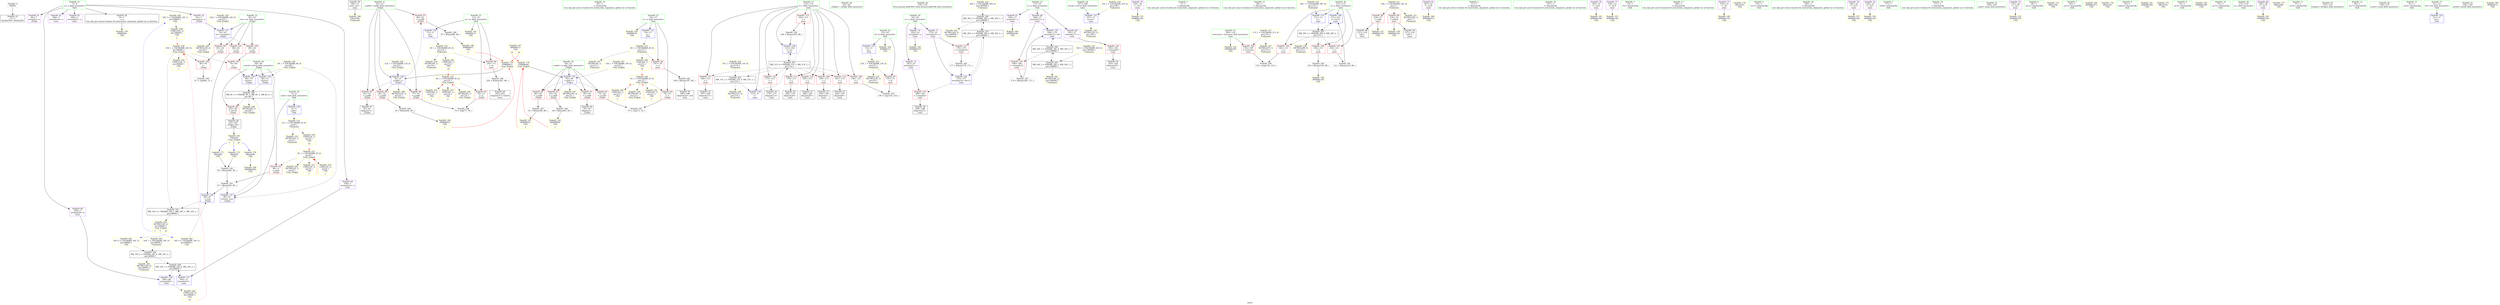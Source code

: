 digraph "SVFG" {
	label="SVFG";

	Node0x564aad6d2fd0 [shape=record,color=grey,label="{NodeID: 0\nNullPtr}"];
	Node0x564aad6d2fd0 -> Node0x564aad6ec430[style=solid];
	Node0x564aad705e00 [shape=record,color=yellow,style=double,label="{NodeID: 263\n16V_3 = CSCHI(MR_16V_1)\npts\{90000 \}\nCS[]}"];
	Node0x564aad705e00 -> Node0x564aad705920[style=dashed];
	Node0x564aad6f5460 [shape=record,color=yellow,style=double,label="{NodeID: 180\nFRet(106)\nFun[main]}"];
	Node0x564aad6ec970 [shape=record,color=red,label="{NodeID: 97\n86\<--52\n\<--y.addr\n_Z2dpii\n}"];
	Node0x564aad6ec970 -> Node0x564aad6f6380[style=solid];
	Node0x564aad6ea8e0 [shape=record,color=green,label="{NodeID: 14\n85\<--1\n\<--dummyObj\nCan only get source location for instruction, argument, global var or function.}"];
	Node0x564aad6f0380 [shape=record,color=grey,label="{NodeID: 194\n202 = Binary(201, 88, )\n}"];
	Node0x564aad6f0380 -> Node0x564aad6ee280[style=solid];
	Node0x564aad6ed4d0 [shape=record,color=red,label="{NodeID: 111\n166\<--113\n\<--i\nmain\n}"];
	Node0x564aad6ed4d0 -> Node0x564aad6edcd0[style=solid];
	Node0x564aad6eb6e0 [shape=record,color=green,label="{NodeID: 28\n43\<--44\n_Z2dpii\<--_Z2dpii_field_insensitive\n}"];
	Node0x564aad700af0 [shape=record,color=black,label="{NodeID: 208\nMR_16V_3 = PHI(MR_16V_4, MR_16V_2, )\npts\{90000 \}\n}"];
	Node0x564aad700af0 -> Node0x564aad6f3220[style=dashed];
	Node0x564aad700af0 -> Node0x564aad6f33c0[style=dashed];
	Node0x564aad6f2860 [shape=record,color=blue,label="{NodeID: 125\n50\<--46\nx.addr\<--x\n_Z2dpii\n}"];
	Node0x564aad6f2860 -> Node0x564aad6efbb0[style=dashed];
	Node0x564aad6f2860 -> Node0x564aad6efc80[style=dashed];
	Node0x564aad6f2860 -> Node0x564aad6efd50[style=dashed];
	Node0x564aad6f2860 -> Node0x564aad6efe20[style=dashed];
	Node0x564aad6f2860 -> Node0x564aad704e50[style=dashed];
	Node0x564aad6ec330 [shape=record,color=green,label="{NodeID: 42\n150\<--151\nllvm.memset.p0i8.i64\<--llvm.memset.p0i8.i64_field_insensitive\n}"];
	Node0x564aad702dd0 [shape=record,color=yellow,style=double,label="{NodeID: 222\n36V_1 = ENCHI(MR_36V_0)\npts\{200000 \}\nFun[main]}"];
	Node0x564aad702dd0 -> Node0x564aad7000f0[style=dashed];
	Node0x564aad6f33c0 [shape=record,color=blue,label="{NodeID: 139\n204\<--88\narrayidx28\<--\nmain\n}"];
	Node0x564aad6f33c0 -> Node0x564aad705d20[style=dashed];
	Node0x564aad6edf40 [shape=record,color=black,label="{NodeID: 56\n183\<--182\nidxprom18\<--\nmain\n}"];
	Node0x564aad704480 [shape=record,color=yellow,style=double,label="{NodeID: 236\nRETMU(25V_2)\npts\{108 \}\nFun[main]}"];
	Node0x564aad6f3f20 [shape=record,color=yellow,style=double,label="{NodeID: 153\nAPARM(126)\nCS[]}"];
	Node0x564aad6eeaa0 [shape=record,color=purple,label="{NodeID: 70\n163\<--19\narrayidx9\<--y\nmain\n}"];
	Node0x564aad6eeaa0 -> Node0x564aad6f48e0[style=solid];
	Node0x564aad7050f0 [shape=record,color=yellow,style=double,label="{NodeID: 250\nRETMU(16V_2)\npts\{90000 \}\nFun[_Z2dpii]|{<s0>1|<s1>2|<s2>10}}"];
	Node0x564aad7050f0:s0 -> Node0x564aad705e00[style=dashed,color=blue];
	Node0x564aad7050f0:s1 -> Node0x564aad706770[style=dashed,color=blue];
	Node0x564aad7050f0:s2 -> Node0x564aad7068d0[style=dashed,color=blue];
	Node0x564aad6f4a80 [shape=record,color=yellow,style=double,label="{NodeID: 167\nAPARM(11)\nCS[]|{<s0>10|<s1>10}}"];
	Node0x564aad6f4a80:s0 -> Node0x564aad6f51c0[style=solid,color=red];
	Node0x564aad6f4a80:s1 -> Node0x564aad6f5310[style=solid,color=red];
	Node0x564aad6ef600 [shape=record,color=red,label="{NodeID: 84\n197\<--10\n\<--n\nmain\n}"];
	Node0x564aad6ef600 -> Node0x564aad6f5a80[style=solid];
	Node0x564aad6d33b0 [shape=record,color=green,label="{NodeID: 1\n5\<--1\n\<--dummyObj\nCan only get source location for instruction, argument, global var or function.}"];
	Node0x564aad706770 [shape=record,color=yellow,style=double,label="{NodeID: 264\n16V_4 = CSCHI(MR_16V_3)\npts\{90000 \}\nCS[]}"];
	Node0x564aad706770 -> Node0x564aad6f2c70[style=dashed];
	Node0x564aad6f5930 [shape=record,color=yellow,style=double,label="{NodeID: 181\nFRet(45)\nFun[_Z2dpii]|{<s0>1|<s1>2|<s2>10}}"];
	Node0x564aad6f5930:s0 -> Node0x564aad6f4d40[style=solid,color=blue];
	Node0x564aad6f5930:s1 -> Node0x564aad6f4dd0[style=solid,color=blue];
	Node0x564aad6f5930:s2 -> Node0x564aad6f5010[style=solid,color=blue];
	Node0x564aad6eca40 [shape=record,color=red,label="{NodeID: 98\n92\<--52\n\<--y.addr\n_Z2dpii\n}"];
	Node0x564aad6eca40 -> Node0x564aad6f6500[style=solid];
	Node0x564aad6ea9e0 [shape=record,color=green,label="{NodeID: 15\n88\<--1\n\<--dummyObj\nCan only get source location for instruction, argument, global var or function.}"];
	Node0x564aad6f0500 [shape=record,color=grey,label="{NodeID: 195\n156 = cmp(154, 155, )\n}"];
	Node0x564aad6ed5a0 [shape=record,color=red,label="{NodeID: 112\n173\<--113\n\<--i\nmain\n}"];
	Node0x564aad6ed5a0 -> Node0x564aad6edda0[style=solid];
	Node0x564aad6eb7e0 [shape=record,color=green,label="{NodeID: 29\n48\<--49\nretval\<--retval_field_insensitive\n_Z2dpii\n}"];
	Node0x564aad6eb7e0 -> Node0x564aad6efae0[style=solid];
	Node0x564aad6eb7e0 -> Node0x564aad6f2ad0[style=solid];
	Node0x564aad6eb7e0 -> Node0x564aad6f2ba0[style=solid];
	Node0x564aad6eb7e0 -> Node0x564aad6f2d40[style=solid];
	Node0x564aad700ff0 [shape=record,color=black,label="{NodeID: 209\nMR_34V_3 = PHI(MR_34V_4, MR_34V_2, )\npts\{180000 \}\n}"];
	Node0x564aad700ff0 -> Node0x564aad6f2020[style=dashed];
	Node0x564aad700ff0 -> Node0x564aad6f3080[style=dashed];
	Node0x564aad700ff0 -> Node0x564aad6ffbf0[style=dashed];
	Node0x564aad6f2930 [shape=record,color=blue,label="{NodeID: 126\n52\<--47\ny.addr\<--y\n_Z2dpii\n}"];
	Node0x564aad6f2930 -> Node0x564aad6efef0[style=dashed];
	Node0x564aad6f2930 -> Node0x564aad6ec8a0[style=dashed];
	Node0x564aad6f2930 -> Node0x564aad6ec970[style=dashed];
	Node0x564aad6f2930 -> Node0x564aad6eca40[style=dashed];
	Node0x564aad6f2930 -> Node0x564aad704f30[style=dashed];
	Node0x564aad6ec430 [shape=record,color=black,label="{NodeID: 43\n2\<--3\ndummyVal\<--dummyVal\n}"];
	Node0x564aad702eb0 [shape=record,color=yellow,style=double,label="{NodeID: 223\n2V_1 = ENCHI(MR_2V_0)\npts\{6 \}\nFun[_Z2dpii]}"];
	Node0x564aad702eb0 -> Node0x564aad6ef460[style=dashed];
	Node0x564aad702eb0 -> Node0x564aad704aa0[style=dashed];
	Node0x564aad702eb0 -> Node0x564aad7051d0[style=dashed];
	Node0x564aad702eb0 -> Node0x564aad7055d0[style=dashed];
	Node0x564aad6f3490 [shape=record,color=blue,label="{NodeID: 140\n111\<--211\nz\<--inc32\nmain\n}"];
	Node0x564aad6f3490 -> Node0x564aad6fecf0[style=dashed];
	Node0x564aad6ee010 [shape=record,color=black,label="{NodeID: 57\n186\<--185\nidxprom20\<--\nmain\n}"];
	Node0x564aad704560 [shape=record,color=yellow,style=double,label="{NodeID: 237\nRETMU(27V_1)\npts\{110 \}\nFun[main]}"];
	Node0x564aad6f3ff0 [shape=record,color=yellow,style=double,label="{NodeID: 154\nAPARM(124)\nCS[]}"];
	Node0x564aad6eeb70 [shape=record,color=purple,label="{NodeID: 71\n175\<--19\narrayidx14\<--y\nmain\n}"];
	Node0x564aad6eeb70 -> Node0x564aad6f20f0[style=solid];
	Node0x564aad6eeb70 -> Node0x564aad6f3150[style=solid];
	Node0x564aad7051d0 [shape=record,color=yellow,style=double,label="{NodeID: 251\nCSMU(2V_1)\npts\{6 \}\nCS[]|{<s0>1}}"];
	Node0x564aad7051d0:s0 -> Node0x564aad702eb0[style=dashed,color=red];
	Node0x564aad6f4b10 [shape=record,color=yellow,style=double,label="{NodeID: 168\nAPARM(207)\nCS[]}"];
	Node0x564aad6ef6d0 [shape=record,color=red,label="{NodeID: 85\n78\<--13\n\<--m\n_Z2dpii\n}"];
	Node0x564aad6ef6d0 -> Node0x564aad6f0980[style=solid];
	Node0x564aad6e3bd0 [shape=record,color=green,label="{NodeID: 2\n11\<--1\n\<--dummyObj\nCan only get source location for instruction, argument, global var or function.}"];
	Node0x564aad7068d0 [shape=record,color=yellow,style=double,label="{NodeID: 265\n16V_6 = CSCHI(MR_16V_5)\npts\{90000 \}\nCS[]}"];
	Node0x564aad7068d0 -> Node0x564aad6ff6f0[style=dashed];
	Node0x564aad6f5a80 [shape=record,color=grey,label="{NodeID: 182\n198 = Binary(197, 88, )\n}"];
	Node0x564aad6f5a80 -> Node0x564aad6ee1b0[style=solid];
	Node0x564aad6ecb10 [shape=record,color=red,label="{NodeID: 99\n65\<--54\n\<--ret\n_Z2dpii\n}"];
	Node0x564aad6ecb10 -> Node0x564aad6ecd80[style=solid];
	Node0x564aad6eaae0 [shape=record,color=green,label="{NodeID: 16\n147\<--1\n\<--dummyObj\nCan only get source location for instruction, argument, global var or function.}"];
	Node0x564aad6f0680 [shape=record,color=grey,label="{NodeID: 196\n136 = cmp(134, 135, )\n}"];
	Node0x564aad6ed670 [shape=record,color=red,label="{NodeID: 113\n179\<--113\n\<--i\nmain\n}"];
	Node0x564aad6ed670 -> Node0x564aad6ede70[style=solid];
	Node0x564aad6eb8b0 [shape=record,color=green,label="{NodeID: 30\n50\<--51\nx.addr\<--x.addr_field_insensitive\n_Z2dpii\n}"];
	Node0x564aad6eb8b0 -> Node0x564aad6efbb0[style=solid];
	Node0x564aad6eb8b0 -> Node0x564aad6efc80[style=solid];
	Node0x564aad6eb8b0 -> Node0x564aad6efd50[style=solid];
	Node0x564aad6eb8b0 -> Node0x564aad6efe20[style=solid];
	Node0x564aad6eb8b0 -> Node0x564aad6f2860[style=solid];
	Node0x564aad7014f0 [shape=record,color=black,label="{NodeID: 210\nMR_36V_3 = PHI(MR_36V_4, MR_36V_2, )\npts\{200000 \}\n}"];
	Node0x564aad7014f0 -> Node0x564aad6f20f0[style=dashed];
	Node0x564aad7014f0 -> Node0x564aad6f3150[style=dashed];
	Node0x564aad7014f0 -> Node0x564aad7000f0[style=dashed];
	Node0x564aad6f2a00 [shape=record,color=blue,label="{NodeID: 127\n54\<--63\nret\<--arrayidx2\n_Z2dpii\n}"];
	Node0x564aad6f2a00 -> Node0x564aad6ecb10[style=dashed];
	Node0x564aad6f2a00 -> Node0x564aad6ecbe0[style=dashed];
	Node0x564aad6f2a00 -> Node0x564aad6eccb0[style=dashed];
	Node0x564aad6f2a00 -> Node0x564aad705010[style=dashed];
	Node0x564aad6ec530 [shape=record,color=black,label="{NodeID: 44\n8\<--7\n\<--a\nCan only get source location for instruction, argument, global var or function.}"];
	Node0x564aad6ec530 -> Node0x564aad6f4400[style=solid];
	Node0x564aad702fc0 [shape=record,color=yellow,style=double,label="{NodeID: 224\n4V_1 = ENCHI(MR_4V_0)\npts\{12 \}\nFun[_Z2dpii]}"];
	Node0x564aad702fc0 -> Node0x564aad6ef530[style=dashed];
	Node0x564aad702fc0 -> Node0x564aad704bb0[style=dashed];
	Node0x564aad702fc0 -> Node0x564aad705330[style=dashed];
	Node0x564aad702fc0 -> Node0x564aad705730[style=dashed];
	Node0x564aad6f3560 [shape=record,color=yellow,style=double,label="{NodeID: 141\nAPARM(144)\nCS[]}"];
	Node0x564aad6ee0e0 [shape=record,color=black,label="{NodeID: 58\n189\<--188\nidxprom22\<--\nmain\n}"];
	Node0x564aad704640 [shape=record,color=yellow,style=double,label="{NodeID: 238\nRETMU(29V_3)\npts\{112 \}\nFun[main]}"];
	Node0x564aad6f40c0 [shape=record,color=yellow,style=double,label="{NodeID: 155\nAPARM(128)\nCS[]}"];
	Node0x564aad6eec40 [shape=record,color=purple,label="{NodeID: 72\n187\<--19\narrayidx21\<--y\nmain\n}"];
	Node0x564aad6eec40 -> Node0x564aad6f2290[style=solid];
	Node0x564aad705330 [shape=record,color=yellow,style=double,label="{NodeID: 252\nCSMU(4V_1)\npts\{12 \}\nCS[]|{<s0>1}}"];
	Node0x564aad705330:s0 -> Node0x564aad702fc0[style=dashed,color=red];
	Node0x564aad6f4be0 [shape=record,color=yellow,style=double,label="{NodeID: 169\nAPARM(206)\nCS[]}"];
	Node0x564aad6ef7a0 [shape=record,color=red,label="{NodeID: 86\n201\<--13\n\<--m\nmain\n}"];
	Node0x564aad6ef7a0 -> Node0x564aad6f0380[style=solid];
	Node0x564aad6e99d0 [shape=record,color=green,label="{NodeID: 3\n23\<--1\n.str\<--dummyObj\nGlob }"];
	Node0x564aad6f5c00 [shape=record,color=grey,label="{NodeID: 183\n170 = Binary(169, 171, )\n}"];
	Node0x564aad6f5c00 -> Node0x564aad6f3080[style=solid];
	Node0x564aad6ecbe0 [shape=record,color=red,label="{NodeID: 100\n69\<--54\n\<--ret\n_Z2dpii\n}"];
	Node0x564aad6ecbe0 -> Node0x564aad6ece50[style=solid];
	Node0x564aad6eabe0 [shape=record,color=green,label="{NodeID: 17\n148\<--1\n\<--dummyObj\nCan only get source location for instruction, argument, global var or function.}"];
	Node0x564aad6f0800 [shape=record,color=grey,label="{NodeID: 197\n75 = cmp(73, 74, )\n}"];
	Node0x564aad6ed740 [shape=record,color=red,label="{NodeID: 114\n185\<--113\n\<--i\nmain\n}"];
	Node0x564aad6ed740 -> Node0x564aad6ee010[style=solid];
	Node0x564aad6eb980 [shape=record,color=green,label="{NodeID: 31\n52\<--53\ny.addr\<--y.addr_field_insensitive\n_Z2dpii\n}"];
	Node0x564aad6eb980 -> Node0x564aad6efef0[style=solid];
	Node0x564aad6eb980 -> Node0x564aad6ec8a0[style=solid];
	Node0x564aad6eb980 -> Node0x564aad6ec970[style=solid];
	Node0x564aad6eb980 -> Node0x564aad6eca40[style=solid];
	Node0x564aad6eb980 -> Node0x564aad6f2930[style=solid];
	Node0x564aad7019f0 [shape=record,color=yellow,style=double,label="{NodeID: 211\n18V_1 = ENCHI(MR_18V_0)\npts\{1 \}\nFun[main]}"];
	Node0x564aad7019f0 -> Node0x564aad6ef940[style=dashed];
	Node0x564aad7019f0 -> Node0x564aad6efa10[style=dashed];
	Node0x564aad7019f0 -> Node0x564aad7035e0[style=dashed];
	Node0x564aad6f2ad0 [shape=record,color=blue,label="{NodeID: 128\n48\<--70\nretval\<--\n_Z2dpii\n}"];
	Node0x564aad6f2ad0 -> Node0x564aad6fe2f0[style=dashed];
	Node0x564aad6ec630 [shape=record,color=black,label="{NodeID: 45\n106\<--11\nmain_ret\<--\nmain\n}"];
	Node0x564aad6ec630 -> Node0x564aad6f5460[style=solid];
	Node0x564aad7030a0 [shape=record,color=yellow,style=double,label="{NodeID: 225\n6V_1 = ENCHI(MR_6V_0)\npts\{14 \}\nFun[_Z2dpii]}"];
	Node0x564aad7030a0 -> Node0x564aad6ef6d0[style=dashed];
	Node0x564aad7030a0 -> Node0x564aad704c90[style=dashed];
	Node0x564aad7030a0 -> Node0x564aad705410[style=dashed];
	Node0x564aad7030a0 -> Node0x564aad705840[style=dashed];
	Node0x564aad6f3630 [shape=record,color=yellow,style=double,label="{NodeID: 142\nAPARM(10)\nCS[]}"];
	Node0x564aad6ee1b0 [shape=record,color=black,label="{NodeID: 59\n199\<--198\nidxprom24\<--sub\nmain\n}"];
	Node0x564aad704720 [shape=record,color=yellow,style=double,label="{NodeID: 239\nRETMU(31V_2)\npts\{114 \}\nFun[main]}"];
	Node0x564aad6f4190 [shape=record,color=yellow,style=double,label="{NodeID: 156\nAPARM(109)\nCS[]}"];
	Node0x564aad6eed10 [shape=record,color=purple,label="{NodeID: 73\n119\<--23\n\<--.str\nmain\n}"];
	Node0x564aad6eed10 -> Node0x564aad6f3be0[style=solid];
	Node0x564aad705410 [shape=record,color=yellow,style=double,label="{NodeID: 253\nCSMU(6V_1)\npts\{14 \}\nCS[]|{<s0>1}}"];
	Node0x564aad705410:s0 -> Node0x564aad7030a0[style=dashed,color=red];
	Node0x564aad6f4cb0 [shape=record,color=yellow,style=double,label="{NodeID: 170\nARet(145)\nCS[]}"];
	Node0x564aad6ef870 [shape=record,color=red,label="{NodeID: 87\n155\<--15\n\<--k\nmain\n}"];
	Node0x564aad6ef870 -> Node0x564aad6f0500[style=solid];
	Node0x564aad6e9a60 [shape=record,color=green,label="{NodeID: 4\n25\<--1\n.str.1\<--dummyObj\nGlob }"];
	Node0x564aad6f5d80 [shape=record,color=grey,label="{NodeID: 184\n177 = Binary(176, 171, )\n}"];
	Node0x564aad6f5d80 -> Node0x564aad6f3150[style=solid];
	Node0x564aad6eccb0 [shape=record,color=red,label="{NodeID: 101\n98\<--54\n\<--ret\n_Z2dpii\n}"];
	Node0x564aad6eccb0 -> Node0x564aad6f2c70[style=solid];
	Node0x564aad6eace0 [shape=record,color=green,label="{NodeID: 18\n149\<--1\n\<--dummyObj\nCan only get source location for instruction, argument, global var or function.}"];
	Node0x564aad6f0980 [shape=record,color=grey,label="{NodeID: 198\n79 = cmp(77, 78, )\n}"];
	Node0x564aad6ed810 [shape=record,color=red,label="{NodeID: 115\n193\<--113\n\<--i\nmain\n}"];
	Node0x564aad6ed810 -> Node0x564aad6f5f00[style=solid];
	Node0x564aad6eba50 [shape=record,color=green,label="{NodeID: 32\n54\<--55\nret\<--ret_field_insensitive\n_Z2dpii\n}"];
	Node0x564aad6eba50 -> Node0x564aad6ecb10[style=solid];
	Node0x564aad6eba50 -> Node0x564aad6ecbe0[style=solid];
	Node0x564aad6eba50 -> Node0x564aad6eccb0[style=solid];
	Node0x564aad6eba50 -> Node0x564aad6f2a00[style=solid];
	Node0x564aad702510 [shape=record,color=yellow,style=double,label="{NodeID: 212\n2V_1 = ENCHI(MR_2V_0)\npts\{6 \}\nFun[main]}"];
	Node0x564aad702510 -> Node0x564aad704100[style=dashed];
	Node0x564aad702510 -> Node0x564aad705a00[style=dashed];
	Node0x564aad6f2ba0 [shape=record,color=blue,label="{NodeID: 129\n48\<--11\nretval\<--\n_Z2dpii\n}"];
	Node0x564aad6f2ba0 -> Node0x564aad6fe2f0[style=dashed];
	Node0x564aad6ec700 [shape=record,color=black,label="{NodeID: 46\n59\<--58\nidxprom\<--\n_Z2dpii\n}"];
	Node0x564aad703180 [shape=record,color=yellow,style=double,label="{NodeID: 226\n8V_1 = ENCHI(MR_8V_0)\npts\{49 \}\nFun[_Z2dpii]}"];
	Node0x564aad703180 -> Node0x564aad6f2ad0[style=dashed];
	Node0x564aad703180 -> Node0x564aad6f2ba0[style=dashed];
	Node0x564aad703180 -> Node0x564aad6f2d40[style=dashed];
	Node0x564aad6f3700 [shape=record,color=yellow,style=double,label="{NodeID: 143\nAPARM(13)\nCS[]}"];
	Node0x564aad6ee280 [shape=record,color=black,label="{NodeID: 60\n203\<--202\nidxprom27\<--sub26\nmain\n}"];
	Node0x564aad704800 [shape=record,color=yellow,style=double,label="{NodeID: 240\nRETMU(16V_2)\npts\{90000 \}\nFun[main]}"];
	Node0x564aad6f4260 [shape=record,color=yellow,style=double,label="{NodeID: 157\nAPARM(140)\nCS[]}"];
	Node0x564aad6eede0 [shape=record,color=purple,label="{NodeID: 74\n120\<--25\n\<--.str.1\nmain\n}"];
	Node0x564aad6eede0 -> Node0x564aad6f3cb0[style=solid];
	Node0x564aad7054f0 [shape=record,color=yellow,style=double,label="{NodeID: 254\nCSMU(16V_1)\npts\{90000 \}\nCS[]|{<s0>1}}"];
	Node0x564aad7054f0:s0 -> Node0x564aad703500[style=dashed,color=red];
	Node0x564aad6f4d40 [shape=record,color=yellow,style=double,label="{NodeID: 171\nARet(89)\nCS[]}"];
	Node0x564aad6f4d40 -> Node0x564aad6f0080[style=solid];
	Node0x564aad6ef940 [shape=record,color=red,label="{NodeID: 88\n118\<--27\n\<--stdin\nmain\n}"];
	Node0x564aad6ef940 -> Node0x564aad6ed990[style=solid];
	Node0x564aad6ef940 -> Node0x564aad6f3d80[style=solid];
	Node0x564aad6d41d0 [shape=record,color=green,label="{NodeID: 5\n27\<--1\nstdin\<--dummyObj\nGlob }"];
	Node0x564aad6f5f00 [shape=record,color=grey,label="{NodeID: 185\n194 = Binary(193, 88, )\n}"];
	Node0x564aad6f5f00 -> Node0x564aad6f32f0[style=solid];
	Node0x564aad6ecd80 [shape=record,color=red,label="{NodeID: 102\n66\<--65\n\<--\n_Z2dpii\n}"];
	Node0x564aad6ecd80 -> Node0x564aad6f0b00[style=solid];
	Node0x564aad6eade0 [shape=record,color=green,label="{NodeID: 19\n171\<--1\n\<--dummyObj\nCan only get source location for instruction, argument, global var or function.}"];
	Node0x564aad6f0b00 [shape=record,color=grey,label="{NodeID: 199\n67 = cmp(66, 11, )\n}"];
	Node0x564aad6f2020 [shape=record,color=red,label="{NodeID: 116\n169\<--168\n\<--arrayidx12\nmain\n}"];
	Node0x564aad6f2020 -> Node0x564aad6f5c00[style=solid];
	Node0x564aad6ebb20 [shape=record,color=green,label="{NodeID: 33\n104\<--105\nmain\<--main_field_insensitive\n}"];
	Node0x564aad7025f0 [shape=record,color=yellow,style=double,label="{NodeID: 213\n4V_1 = ENCHI(MR_4V_0)\npts\{12 \}\nFun[main]}"];
	Node0x564aad7025f0 -> Node0x564aad6ef600[style=dashed];
	Node0x564aad7025f0 -> Node0x564aad7041e0[style=dashed];
	Node0x564aad7025f0 -> Node0x564aad705b60[style=dashed];
	Node0x564aad6f2c70 [shape=record,color=blue,label="{NodeID: 130\n98\<--97\n\<--rem\n_Z2dpii\n}"];
	Node0x564aad6f2c70 -> Node0x564aad6fe7f0[style=dashed];
	Node0x564aad6ec7d0 [shape=record,color=black,label="{NodeID: 47\n62\<--61\nidxprom1\<--\n_Z2dpii\n}"];
	Node0x564aad703260 [shape=record,color=yellow,style=double,label="{NodeID: 227\n10V_1 = ENCHI(MR_10V_0)\npts\{51 \}\nFun[_Z2dpii]}"];
	Node0x564aad703260 -> Node0x564aad6f2860[style=dashed];
	Node0x564aad6f37d0 [shape=record,color=yellow,style=double,label="{NodeID: 144\nAPARM(15)\nCS[]}"];
	Node0x564aad6ee350 [shape=record,color=purple,label="{NodeID: 61\n60\<--7\narrayidx\<--a\n_Z2dpii\n}"];
	Node0x564aad7048e0 [shape=record,color=yellow,style=double,label="{NodeID: 241\nRETMU(34V_2)\npts\{180000 \}\nFun[main]}"];
	Node0x564aad6f4330 [shape=record,color=yellow,style=double,label="{NodeID: 158\nAPARM(139)\nCS[]}"];
	Node0x564aad6eeeb0 [shape=record,color=purple,label="{NodeID: 75\n125\<--28\n\<--.str.2\nmain\n}"];
	Node0x564aad6eeeb0 -> Node0x564aad6f3e50[style=solid];
	Node0x564aad7055d0 [shape=record,color=yellow,style=double,label="{NodeID: 255\nCSMU(2V_1)\npts\{6 \}\nCS[]|{<s0>2}}"];
	Node0x564aad7055d0:s0 -> Node0x564aad702eb0[style=dashed,color=red];
	Node0x564aad6f4dd0 [shape=record,color=yellow,style=double,label="{NodeID: 172\nARet(94)\nCS[]}"];
	Node0x564aad6f4dd0 -> Node0x564aad6f0080[style=solid];
	Node0x564aad6efa10 [shape=record,color=red,label="{NodeID: 89\n124\<--32\n\<--stdout\nmain\n}"];
	Node0x564aad6efa10 -> Node0x564aad6eda60[style=solid];
	Node0x564aad6efa10 -> Node0x564aad6f3ff0[style=solid];
	Node0x564aad6d4260 [shape=record,color=green,label="{NodeID: 6\n28\<--1\n.str.2\<--dummyObj\nGlob }"];
	Node0x564aad6f6080 [shape=record,color=grey,label="{NodeID: 186\n84 = Binary(83, 85, )\n}"];
	Node0x564aad6f6080 -> Node0x564aad6f38a0[style=solid];
	Node0x564aad6ece50 [shape=record,color=red,label="{NodeID: 103\n70\<--69\n\<--\n_Z2dpii\n}"];
	Node0x564aad6ece50 -> Node0x564aad6f2ad0[style=solid];
	Node0x564aad6eaee0 [shape=record,color=green,label="{NodeID: 20\n4\<--6\nmod\<--mod_field_insensitive\nGlob }"];
	Node0x564aad6eaee0 -> Node0x564aad6ef460[style=solid];
	Node0x564aad6eaee0 -> Node0x564aad6f2360[style=solid];
	Node0x564aad6fe2f0 [shape=record,color=black,label="{NodeID: 200\nMR_8V_3 = PHI(MR_8V_5, MR_8V_2, MR_8V_4, )\npts\{49 \}\n}"];
	Node0x564aad6fe2f0 -> Node0x564aad6efae0[style=dashed];
	Node0x564aad6fe2f0 -> Node0x564aad704d70[style=dashed];
	Node0x564aad6f20f0 [shape=record,color=red,label="{NodeID: 117\n176\<--175\n\<--arrayidx14\nmain\n}"];
	Node0x564aad6f20f0 -> Node0x564aad6f5d80[style=solid];
	Node0x564aad6ebc20 [shape=record,color=green,label="{NodeID: 34\n107\<--108\nretval\<--retval_field_insensitive\nmain\n}"];
	Node0x564aad6ebc20 -> Node0x564aad6f2e10[style=solid];
	Node0x564aad7026d0 [shape=record,color=yellow,style=double,label="{NodeID: 214\n6V_1 = ENCHI(MR_6V_0)\npts\{14 \}\nFun[main]}"];
	Node0x564aad7026d0 -> Node0x564aad6ef7a0[style=dashed];
	Node0x564aad7026d0 -> Node0x564aad7042c0[style=dashed];
	Node0x564aad7026d0 -> Node0x564aad705c40[style=dashed];
	Node0x564aad6f2d40 [shape=record,color=blue,label="{NodeID: 131\n48\<--97\nretval\<--rem\n_Z2dpii\n}"];
	Node0x564aad6f2d40 -> Node0x564aad6fe2f0[style=dashed];
	Node0x564aad6ed8c0 [shape=record,color=black,label="{NodeID: 48\n45\<--102\n_Z2dpii_ret\<--\n_Z2dpii\n}"];
	Node0x564aad6ed8c0 -> Node0x564aad6f5930[style=solid];
	Node0x564aad703340 [shape=record,color=yellow,style=double,label="{NodeID: 228\n12V_1 = ENCHI(MR_12V_0)\npts\{53 \}\nFun[_Z2dpii]}"];
	Node0x564aad703340 -> Node0x564aad6f2930[style=dashed];
	Node0x564aad6f38a0 [shape=record,color=yellow,style=double,label="{NodeID: 145\nAPARM(84)\nCS[]|{<s0>1}}"];
	Node0x564aad6f38a0:s0 -> Node0x564aad6f51c0[style=solid,color=red];
	Node0x564aad6ee420 [shape=record,color=purple,label="{NodeID: 62\n63\<--7\narrayidx2\<--a\n_Z2dpii\n}"];
	Node0x564aad6ee420 -> Node0x564aad6f2a00[style=solid];
	Node0x564aad7049c0 [shape=record,color=yellow,style=double,label="{NodeID: 242\nRETMU(36V_2)\npts\{200000 \}\nFun[main]}"];
	Node0x564aad6f4400 [shape=record,color=yellow,style=double,label="{NodeID: 159\nAPARM(8)\nCS[]}"];
	Node0x564aad6eef80 [shape=record,color=purple,label="{NodeID: 76\n126\<--30\n\<--.str.3\nmain\n}"];
	Node0x564aad6eef80 -> Node0x564aad6f3f20[style=solid];
	Node0x564aad705730 [shape=record,color=yellow,style=double,label="{NodeID: 256\nCSMU(4V_1)\npts\{12 \}\nCS[]|{<s0>2}}"];
	Node0x564aad705730:s0 -> Node0x564aad702fc0[style=dashed,color=red];
	Node0x564aad6f4e60 [shape=record,color=yellow,style=double,label="{NodeID: 173\nARet(129)\nCS[]}"];
	Node0x564aad6efae0 [shape=record,color=red,label="{NodeID: 90\n102\<--48\n\<--retval\n_Z2dpii\n}"];
	Node0x564aad6efae0 -> Node0x564aad6ed8c0[style=solid];
	Node0x564aad6d42f0 [shape=record,color=green,label="{NodeID: 7\n30\<--1\n.str.3\<--dummyObj\nGlob }"];
	Node0x564aad6f6200 [shape=record,color=grey,label="{NodeID: 187\n91 = Binary(90, 88, )\n}"];
	Node0x564aad6f6200 -> Node0x564aad6f3a40[style=solid];
	Node0x564aad6ecf20 [shape=record,color=red,label="{NodeID: 104\n135\<--109\n\<--testcases\nmain\n}"];
	Node0x564aad6ecf20 -> Node0x564aad6f0680[style=solid];
	Node0x564aad6eafe0 [shape=record,color=green,label="{NodeID: 21\n7\<--9\na\<--a_field_insensitive\nGlob }"];
	Node0x564aad6eafe0 -> Node0x564aad6ec530[style=solid];
	Node0x564aad6eafe0 -> Node0x564aad6ee350[style=solid];
	Node0x564aad6eafe0 -> Node0x564aad6ee420[style=solid];
	Node0x564aad6eafe0 -> Node0x564aad6ee4f0[style=solid];
	Node0x564aad6eafe0 -> Node0x564aad6ee5c0[style=solid];
	Node0x564aad6eafe0 -> Node0x564aad6ee690[style=solid];
	Node0x564aad6eafe0 -> Node0x564aad6ee760[style=solid];
	Node0x564aad6fe7f0 [shape=record,color=black,label="{NodeID: 201\nMR_16V_2 = PHI(MR_16V_5, MR_16V_1, MR_16V_1, )\npts\{90000 \}\n}"];
	Node0x564aad6fe7f0 -> Node0x564aad7050f0[style=dashed];
	Node0x564aad6f21c0 [shape=record,color=red,label="{NodeID: 118\n182\<--181\n\<--arrayidx17\nmain\n}"];
	Node0x564aad6f21c0 -> Node0x564aad6edf40[style=solid];
	Node0x564aad6ebcf0 [shape=record,color=green,label="{NodeID: 35\n109\<--110\ntestcases\<--testcases_field_insensitive\nmain\n}"];
	Node0x564aad6ebcf0 -> Node0x564aad6ecf20[style=solid];
	Node0x564aad6ebcf0 -> Node0x564aad6f4190[style=solid];
	Node0x564aad7027b0 [shape=record,color=yellow,style=double,label="{NodeID: 215\n23V_1 = ENCHI(MR_23V_0)\npts\{16 \}\nFun[main]}"];
	Node0x564aad7027b0 -> Node0x564aad6ef870[style=dashed];
	Node0x564aad7027b0 -> Node0x564aad7043a0[style=dashed];
	Node0x564aad6f2e10 [shape=record,color=blue,label="{NodeID: 132\n107\<--11\nretval\<--\nmain\n}"];
	Node0x564aad6f2e10 -> Node0x564aad704480[style=dashed];
	Node0x564aad6ed990 [shape=record,color=black,label="{NodeID: 49\n121\<--118\ncall\<--\nmain\n}"];
	Node0x564aad703420 [shape=record,color=yellow,style=double,label="{NodeID: 229\n14V_1 = ENCHI(MR_14V_0)\npts\{55 \}\nFun[_Z2dpii]}"];
	Node0x564aad703420 -> Node0x564aad6f2a00[style=dashed];
	Node0x564aad6f3970 [shape=record,color=yellow,style=double,label="{NodeID: 146\nAPARM(87)\nCS[]|{<s0>1}}"];
	Node0x564aad6f3970:s0 -> Node0x564aad6f5310[style=solid,color=red];
	Node0x564aad6ee4f0 [shape=record,color=purple,label="{NodeID: 63\n184\<--7\narrayidx19\<--a\nmain\n}"];
	Node0x564aad704aa0 [shape=record,color=yellow,style=double,label="{NodeID: 243\nRETMU(2V_1)\npts\{6 \}\nFun[_Z2dpii]}"];
	Node0x564aad6f44d0 [shape=record,color=yellow,style=double,label="{NodeID: 160\nAPARM(147)\nCS[]}"];
	Node0x564aad6ef050 [shape=record,color=purple,label="{NodeID: 77\n128\<--33\n\<--.str.4\nmain\n}"];
	Node0x564aad6ef050 -> Node0x564aad6f40c0[style=solid];
	Node0x564aad705840 [shape=record,color=yellow,style=double,label="{NodeID: 257\nCSMU(6V_1)\npts\{14 \}\nCS[]|{<s0>2}}"];
	Node0x564aad705840:s0 -> Node0x564aad7030a0[style=dashed,color=red];
	Node0x564aad6f4ef0 [shape=record,color=yellow,style=double,label="{NodeID: 174\nARet(141)\nCS[]}"];
	Node0x564aad6efbb0 [shape=record,color=red,label="{NodeID: 91\n58\<--50\n\<--x.addr\n_Z2dpii\n}"];
	Node0x564aad6efbb0 -> Node0x564aad6ec700[style=solid];
	Node0x564aad6e9d10 [shape=record,color=green,label="{NodeID: 8\n32\<--1\nstdout\<--dummyObj\nGlob }"];
	Node0x564aad6f6380 [shape=record,color=grey,label="{NodeID: 188\n87 = Binary(86, 88, )\n}"];
	Node0x564aad6f6380 -> Node0x564aad6f3970[style=solid];
	Node0x564aad6ecff0 [shape=record,color=red,label="{NodeID: 105\n134\<--111\n\<--z\nmain\n}"];
	Node0x564aad6ecff0 -> Node0x564aad6f0680[style=solid];
	Node0x564aad6eb0e0 [shape=record,color=green,label="{NodeID: 22\n10\<--12\nn\<--n_field_insensitive\nGlob }"];
	Node0x564aad6eb0e0 -> Node0x564aad6ef530[style=solid];
	Node0x564aad6eb0e0 -> Node0x564aad6ef600[style=solid];
	Node0x564aad6eb0e0 -> Node0x564aad6f2460[style=solid];
	Node0x564aad6eb0e0 -> Node0x564aad6f3630[style=solid];
	Node0x564aad6fecf0 [shape=record,color=black,label="{NodeID: 202\nMR_29V_3 = PHI(MR_29V_4, MR_29V_2, )\npts\{112 \}\n}"];
	Node0x564aad6fecf0 -> Node0x564aad6ecff0[style=dashed];
	Node0x564aad6fecf0 -> Node0x564aad6ed0c0[style=dashed];
	Node0x564aad6fecf0 -> Node0x564aad6ed190[style=dashed];
	Node0x564aad6fecf0 -> Node0x564aad6f3490[style=dashed];
	Node0x564aad6fecf0 -> Node0x564aad704640[style=dashed];
	Node0x564aad6f2290 [shape=record,color=red,label="{NodeID: 119\n188\<--187\n\<--arrayidx21\nmain\n}"];
	Node0x564aad6f2290 -> Node0x564aad6ee0e0[style=solid];
	Node0x564aad6ebdc0 [shape=record,color=green,label="{NodeID: 36\n111\<--112\nz\<--z_field_insensitive\nmain\n}"];
	Node0x564aad6ebdc0 -> Node0x564aad6ecff0[style=solid];
	Node0x564aad6ebdc0 -> Node0x564aad6ed0c0[style=solid];
	Node0x564aad6ebdc0 -> Node0x564aad6ed190[style=solid];
	Node0x564aad6ebdc0 -> Node0x564aad6f2ee0[style=solid];
	Node0x564aad6ebdc0 -> Node0x564aad6f3490[style=solid];
	Node0x564aad702890 [shape=record,color=yellow,style=double,label="{NodeID: 216\n25V_1 = ENCHI(MR_25V_0)\npts\{108 \}\nFun[main]}"];
	Node0x564aad702890 -> Node0x564aad6f2e10[style=dashed];
	Node0x564aad6f2ee0 [shape=record,color=blue,label="{NodeID: 133\n111\<--11\nz\<--\nmain\n}"];
	Node0x564aad6f2ee0 -> Node0x564aad6fecf0[style=dashed];
	Node0x564aad6eda60 [shape=record,color=black,label="{NodeID: 50\n127\<--124\ncall1\<--\nmain\n}"];
	Node0x564aad703500 [shape=record,color=yellow,style=double,label="{NodeID: 230\n16V_1 = ENCHI(MR_16V_0)\npts\{90000 \}\nFun[_Z2dpii]}"];
	Node0x564aad703500 -> Node0x564aad6ecd80[style=dashed];
	Node0x564aad703500 -> Node0x564aad6ece50[style=dashed];
	Node0x564aad703500 -> Node0x564aad6fe7f0[style=dashed];
	Node0x564aad703500 -> Node0x564aad7054f0[style=dashed];
	Node0x564aad6f3a40 [shape=record,color=yellow,style=double,label="{NodeID: 147\nAPARM(91)\nCS[]|{<s0>2}}"];
	Node0x564aad6f3a40:s0 -> Node0x564aad6f51c0[style=solid,color=red];
	Node0x564aad6ee5c0 [shape=record,color=purple,label="{NodeID: 64\n190\<--7\narrayidx23\<--a\nmain\n}"];
	Node0x564aad6ee5c0 -> Node0x564aad6f3220[style=solid];
	Node0x564aad704bb0 [shape=record,color=yellow,style=double,label="{NodeID: 244\nRETMU(4V_1)\npts\{12 \}\nFun[_Z2dpii]}"];
	Node0x564aad6f45a0 [shape=record,color=yellow,style=double,label="{NodeID: 161\nAPARM(148)\nCS[]}"];
	Node0x564aad6ef120 [shape=record,color=purple,label="{NodeID: 78\n140\<--35\n\<--.str.5\nmain\n}"];
	Node0x564aad6ef120 -> Node0x564aad6f4260[style=solid];
	Node0x564aad705920 [shape=record,color=yellow,style=double,label="{NodeID: 258\nCSMU(16V_3)\npts\{90000 \}\nCS[]|{<s0>2}}"];
	Node0x564aad705920:s0 -> Node0x564aad703500[style=dashed,color=red];
	Node0x564aad6f4f80 [shape=record,color=yellow,style=double,label="{NodeID: 175\nARet(165)\nCS[]}"];
	Node0x564aad6efc80 [shape=record,color=red,label="{NodeID: 92\n73\<--50\n\<--x.addr\n_Z2dpii\n}"];
	Node0x564aad6efc80 -> Node0x564aad6f0800[style=solid];
	Node0x564aad6e9da0 [shape=record,color=green,label="{NodeID: 9\n33\<--1\n.str.4\<--dummyObj\nGlob }"];
	Node0x564aad6f6500 [shape=record,color=grey,label="{NodeID: 189\n93 = Binary(92, 85, )\n}"];
	Node0x564aad6f6500 -> Node0x564aad6f3b10[style=solid];
	Node0x564aad6ed0c0 [shape=record,color=red,label="{NodeID: 106\n138\<--111\n\<--z\nmain\n}"];
	Node0x564aad6ed0c0 -> Node0x564aad6f6680[style=solid];
	Node0x564aad6eb1e0 [shape=record,color=green,label="{NodeID: 23\n13\<--14\nm\<--m_field_insensitive\nGlob }"];
	Node0x564aad6eb1e0 -> Node0x564aad6ef6d0[style=solid];
	Node0x564aad6eb1e0 -> Node0x564aad6ef7a0[style=solid];
	Node0x564aad6eb1e0 -> Node0x564aad6f2560[style=solid];
	Node0x564aad6eb1e0 -> Node0x564aad6f3700[style=solid];
	Node0x564aad6ff1f0 [shape=record,color=black,label="{NodeID: 203\nMR_31V_2 = PHI(MR_31V_4, MR_31V_1, )\npts\{114 \}\n}"];
	Node0x564aad6ff1f0 -> Node0x564aad6f2fb0[style=dashed];
	Node0x564aad6ff1f0 -> Node0x564aad704720[style=dashed];
	Node0x564aad6f2360 [shape=record,color=blue,label="{NodeID: 120\n4\<--5\nmod\<--\nGlob }"];
	Node0x564aad6f2360 -> Node0x564aad702510[style=dashed];
	Node0x564aad6ebe90 [shape=record,color=green,label="{NodeID: 37\n113\<--114\ni\<--i_field_insensitive\nmain\n}"];
	Node0x564aad6ebe90 -> Node0x564aad6ed260[style=solid];
	Node0x564aad6ebe90 -> Node0x564aad6ed330[style=solid];
	Node0x564aad6ebe90 -> Node0x564aad6ed400[style=solid];
	Node0x564aad6ebe90 -> Node0x564aad6ed4d0[style=solid];
	Node0x564aad6ebe90 -> Node0x564aad6ed5a0[style=solid];
	Node0x564aad6ebe90 -> Node0x564aad6ed670[style=solid];
	Node0x564aad6ebe90 -> Node0x564aad6ed740[style=solid];
	Node0x564aad6ebe90 -> Node0x564aad6ed810[style=solid];
	Node0x564aad6ebe90 -> Node0x564aad6f2fb0[style=solid];
	Node0x564aad6ebe90 -> Node0x564aad6f32f0[style=solid];
	Node0x564aad702970 [shape=record,color=yellow,style=double,label="{NodeID: 217\n27V_1 = ENCHI(MR_27V_0)\npts\{110 \}\nFun[main]}"];
	Node0x564aad702970 -> Node0x564aad6ecf20[style=dashed];
	Node0x564aad702970 -> Node0x564aad704560[style=dashed];
	Node0x564aad6f2fb0 [shape=record,color=blue,label="{NodeID: 134\n113\<--11\ni\<--\nmain\n}"];
	Node0x564aad6f2fb0 -> Node0x564aad7005f0[style=dashed];
	Node0x564aad6edb30 [shape=record,color=black,label="{NodeID: 51\n159\<--158\nidxprom\<--\nmain\n}"];
	Node0x564aad7035e0 [shape=record,color=yellow,style=double,label="{NodeID: 231\nRETMU(18V_1)\npts\{1 \}\nFun[main]}"];
	Node0x564aad6f3b10 [shape=record,color=yellow,style=double,label="{NodeID: 148\nAPARM(93)\nCS[]|{<s0>2}}"];
	Node0x564aad6f3b10:s0 -> Node0x564aad6f5310[style=solid,color=red];
	Node0x564aad6ee690 [shape=record,color=purple,label="{NodeID: 65\n200\<--7\narrayidx25\<--a\nmain\n}"];
	Node0x564aad704c90 [shape=record,color=yellow,style=double,label="{NodeID: 245\nRETMU(6V_1)\npts\{14 \}\nFun[_Z2dpii]}"];
	Node0x564aad6f4670 [shape=record,color=yellow,style=double,label="{NodeID: 162\nAPARM(149)\nCS[]}"];
	Node0x564aad6ef1f0 [shape=record,color=purple,label="{NodeID: 79\n144\<--37\n\<--.str.6\nmain\n}"];
	Node0x564aad6ef1f0 -> Node0x564aad6f3560[style=solid];
	Node0x564aad705a00 [shape=record,color=yellow,style=double,label="{NodeID: 259\nCSMU(2V_1)\npts\{6 \}\nCS[]|{<s0>10}}"];
	Node0x564aad705a00:s0 -> Node0x564aad702eb0[style=dashed,color=red];
	Node0x564aad6f5010 [shape=record,color=yellow,style=double,label="{NodeID: 176\nARet(206)\nCS[]}"];
	Node0x564aad6f5010 -> Node0x564aad6f4be0[style=solid];
	Node0x564aad6efd50 [shape=record,color=red,label="{NodeID: 93\n83\<--50\n\<--x.addr\n_Z2dpii\n}"];
	Node0x564aad6efd50 -> Node0x564aad6f6080[style=solid];
	Node0x564aad6e9e70 [shape=record,color=green,label="{NodeID: 10\n35\<--1\n.str.5\<--dummyObj\nGlob }"];
	Node0x564aad6f6680 [shape=record,color=grey,label="{NodeID: 190\n139 = Binary(138, 88, )\n}"];
	Node0x564aad6f6680 -> Node0x564aad6f4330[style=solid];
	Node0x564aad6ed190 [shape=record,color=red,label="{NodeID: 107\n210\<--111\n\<--z\nmain\n}"];
	Node0x564aad6ed190 -> Node0x564aad6f6800[style=solid];
	Node0x564aad6eb2e0 [shape=record,color=green,label="{NodeID: 24\n15\<--16\nk\<--k_field_insensitive\nGlob }"];
	Node0x564aad6eb2e0 -> Node0x564aad6ef870[style=solid];
	Node0x564aad6eb2e0 -> Node0x564aad6f2660[style=solid];
	Node0x564aad6eb2e0 -> Node0x564aad6f37d0[style=solid];
	Node0x564aad6ff6f0 [shape=record,color=black,label="{NodeID: 204\nMR_16V_2 = PHI(MR_16V_6, MR_16V_1, )\npts\{90000 \}\n}"];
	Node0x564aad6ff6f0 -> Node0x564aad700af0[style=dashed];
	Node0x564aad6ff6f0 -> Node0x564aad704800[style=dashed];
	Node0x564aad6f2460 [shape=record,color=blue,label="{NodeID: 121\n10\<--11\nn\<--\nGlob }"];
	Node0x564aad6f2460 -> Node0x564aad7025f0[style=dashed];
	Node0x564aad6ebf60 [shape=record,color=green,label="{NodeID: 38\n115\<--116\nj\<--j_field_insensitive\nmain\n}"];
	Node0x564aad702a50 [shape=record,color=yellow,style=double,label="{NodeID: 218\n29V_1 = ENCHI(MR_29V_0)\npts\{112 \}\nFun[main]}"];
	Node0x564aad702a50 -> Node0x564aad6f2ee0[style=dashed];
	Node0x564aad6f3080 [shape=record,color=blue,label="{NodeID: 135\n168\<--170\narrayidx12\<--dec\nmain\n}"];
	Node0x564aad6f3080 -> Node0x564aad6f21c0[style=dashed];
	Node0x564aad6f3080 -> Node0x564aad700ff0[style=dashed];
	Node0x564aad6edc00 [shape=record,color=black,label="{NodeID: 52\n162\<--161\nidxprom8\<--\nmain\n}"];
	Node0x564aad704100 [shape=record,color=yellow,style=double,label="{NodeID: 232\nRETMU(2V_1)\npts\{6 \}\nFun[main]}"];
	Node0x564aad6f3be0 [shape=record,color=yellow,style=double,label="{NodeID: 149\nAPARM(119)\nCS[]}"];
	Node0x564aad6ee760 [shape=record,color=purple,label="{NodeID: 66\n204\<--7\narrayidx28\<--a\nmain\n}"];
	Node0x564aad6ee760 -> Node0x564aad6f33c0[style=solid];
	Node0x564aad704d70 [shape=record,color=yellow,style=double,label="{NodeID: 246\nRETMU(8V_3)\npts\{49 \}\nFun[_Z2dpii]}"];
	Node0x564aad6f4740 [shape=record,color=yellow,style=double,label="{NodeID: 163\nAPARM(164)\nCS[]}"];
	Node0x564aad6ef2c0 [shape=record,color=purple,label="{NodeID: 80\n164\<--39\n\<--.str.7\nmain\n}"];
	Node0x564aad6ef2c0 -> Node0x564aad6f4740[style=solid];
	Node0x564aad705b60 [shape=record,color=yellow,style=double,label="{NodeID: 260\nCSMU(4V_1)\npts\{12 \}\nCS[]|{<s0>10}}"];
	Node0x564aad705b60:s0 -> Node0x564aad702fc0[style=dashed,color=red];
	Node0x564aad6f50a0 [shape=record,color=yellow,style=double,label="{NodeID: 177\nARet(208)\nCS[]}"];
	Node0x564aad6efe20 [shape=record,color=red,label="{NodeID: 94\n90\<--50\n\<--x.addr\n_Z2dpii\n}"];
	Node0x564aad6efe20 -> Node0x564aad6f6200[style=solid];
	Node0x564aad6ea700 [shape=record,color=green,label="{NodeID: 11\n37\<--1\n.str.6\<--dummyObj\nGlob }"];
	Node0x564aad6f6800 [shape=record,color=grey,label="{NodeID: 191\n211 = Binary(210, 88, )\n}"];
	Node0x564aad6f6800 -> Node0x564aad6f3490[style=solid];
	Node0x564aad6ed260 [shape=record,color=red,label="{NodeID: 108\n154\<--113\n\<--i\nmain\n}"];
	Node0x564aad6ed260 -> Node0x564aad6f0500[style=solid];
	Node0x564aad6eb3e0 [shape=record,color=green,label="{NodeID: 25\n17\<--18\nx\<--x_field_insensitive\nGlob }"];
	Node0x564aad6eb3e0 -> Node0x564aad6ee830[style=solid];
	Node0x564aad6eb3e0 -> Node0x564aad6ee900[style=solid];
	Node0x564aad6eb3e0 -> Node0x564aad6ee9d0[style=solid];
	Node0x564aad6ffbf0 [shape=record,color=black,label="{NodeID: 205\nMR_34V_2 = PHI(MR_34V_3, MR_34V_1, )\npts\{180000 \}\n}"];
	Node0x564aad6ffbf0 -> Node0x564aad700ff0[style=dashed];
	Node0x564aad6ffbf0 -> Node0x564aad7048e0[style=dashed];
	Node0x564aad6f2560 [shape=record,color=blue,label="{NodeID: 122\n13\<--11\nm\<--\nGlob }"];
	Node0x564aad6f2560 -> Node0x564aad7026d0[style=dashed];
	Node0x564aad6ec030 [shape=record,color=green,label="{NodeID: 39\n122\<--123\nfreopen\<--freopen_field_insensitive\n}"];
	Node0x564aad702b30 [shape=record,color=yellow,style=double,label="{NodeID: 219\n31V_1 = ENCHI(MR_31V_0)\npts\{114 \}\nFun[main]}"];
	Node0x564aad702b30 -> Node0x564aad6ff1f0[style=dashed];
	Node0x564aad6f3150 [shape=record,color=blue,label="{NodeID: 136\n175\<--177\narrayidx14\<--dec15\nmain\n}"];
	Node0x564aad6f3150 -> Node0x564aad6f2290[style=dashed];
	Node0x564aad6f3150 -> Node0x564aad7014f0[style=dashed];
	Node0x564aad6edcd0 [shape=record,color=black,label="{NodeID: 53\n167\<--166\nidxprom11\<--\nmain\n}"];
	Node0x564aad7041e0 [shape=record,color=yellow,style=double,label="{NodeID: 233\nRETMU(4V_1)\npts\{12 \}\nFun[main]}"];
	Node0x564aad6f3cb0 [shape=record,color=yellow,style=double,label="{NodeID: 150\nAPARM(120)\nCS[]}"];
	Node0x564aad6ee830 [shape=record,color=purple,label="{NodeID: 67\n160\<--17\narrayidx\<--x\nmain\n}"];
	Node0x564aad6ee830 -> Node0x564aad6f4810[style=solid];
	Node0x564aad704e50 [shape=record,color=yellow,style=double,label="{NodeID: 247\nRETMU(10V_2)\npts\{51 \}\nFun[_Z2dpii]}"];
	Node0x564aad6f4810 [shape=record,color=yellow,style=double,label="{NodeID: 164\nAPARM(160)\nCS[]}"];
	Node0x564aad6ef390 [shape=record,color=purple,label="{NodeID: 81\n207\<--41\n\<--.str.8\nmain\n}"];
	Node0x564aad6ef390 -> Node0x564aad6f4b10[style=solid];
	Node0x564aad705c40 [shape=record,color=yellow,style=double,label="{NodeID: 261\nCSMU(6V_1)\npts\{14 \}\nCS[]|{<s0>10}}"];
	Node0x564aad705c40:s0 -> Node0x564aad7030a0[style=dashed,color=red];
	Node0x564aad6f51c0 [shape=record,color=yellow,style=double,label="{NodeID: 178\nFPARM(46)\nFun[_Z2dpii]}"];
	Node0x564aad6f51c0 -> Node0x564aad6f2860[style=solid];
	Node0x564aad6efef0 [shape=record,color=red,label="{NodeID: 95\n61\<--52\n\<--y.addr\n_Z2dpii\n}"];
	Node0x564aad6efef0 -> Node0x564aad6ec7d0[style=solid];
	Node0x564aad6ea790 [shape=record,color=green,label="{NodeID: 12\n39\<--1\n.str.7\<--dummyObj\nGlob }"];
	Node0x564aad6f0080 [shape=record,color=grey,label="{NodeID: 192\n95 = Binary(89, 94, )\n}"];
	Node0x564aad6f0080 -> Node0x564aad6f0200[style=solid];
	Node0x564aad6ed330 [shape=record,color=red,label="{NodeID: 109\n158\<--113\n\<--i\nmain\n}"];
	Node0x564aad6ed330 -> Node0x564aad6edb30[style=solid];
	Node0x564aad6eb4e0 [shape=record,color=green,label="{NodeID: 26\n19\<--20\ny\<--y_field_insensitive\nGlob }"];
	Node0x564aad6eb4e0 -> Node0x564aad6eeaa0[style=solid];
	Node0x564aad6eb4e0 -> Node0x564aad6eeb70[style=solid];
	Node0x564aad6eb4e0 -> Node0x564aad6eec40[style=solid];
	Node0x564aad7000f0 [shape=record,color=black,label="{NodeID: 206\nMR_36V_2 = PHI(MR_36V_3, MR_36V_1, )\npts\{200000 \}\n}"];
	Node0x564aad7000f0 -> Node0x564aad7014f0[style=dashed];
	Node0x564aad7000f0 -> Node0x564aad7049c0[style=dashed];
	Node0x564aad6f2660 [shape=record,color=blue,label="{NodeID: 123\n15\<--11\nk\<--\nGlob }"];
	Node0x564aad6f2660 -> Node0x564aad7027b0[style=dashed];
	Node0x564aad6ec130 [shape=record,color=green,label="{NodeID: 40\n130\<--131\nscanf\<--scanf_field_insensitive\n}"];
	Node0x564aad702c10 [shape=record,color=yellow,style=double,label="{NodeID: 220\n16V_1 = ENCHI(MR_16V_0)\npts\{90000 \}\nFun[main]}"];
	Node0x564aad702c10 -> Node0x564aad6ff6f0[style=dashed];
	Node0x564aad6f3220 [shape=record,color=blue,label="{NodeID: 137\n190\<--11\narrayidx23\<--\nmain\n}"];
	Node0x564aad6f3220 -> Node0x564aad700af0[style=dashed];
	Node0x564aad6edda0 [shape=record,color=black,label="{NodeID: 54\n174\<--173\nidxprom13\<--\nmain\n}"];
	Node0x564aad7042c0 [shape=record,color=yellow,style=double,label="{NodeID: 234\nRETMU(6V_1)\npts\{14 \}\nFun[main]}"];
	Node0x564aad6f3d80 [shape=record,color=yellow,style=double,label="{NodeID: 151\nAPARM(118)\nCS[]}"];
	Node0x564aad6ee900 [shape=record,color=purple,label="{NodeID: 68\n168\<--17\narrayidx12\<--x\nmain\n}"];
	Node0x564aad6ee900 -> Node0x564aad6f2020[style=solid];
	Node0x564aad6ee900 -> Node0x564aad6f3080[style=solid];
	Node0x564aad704f30 [shape=record,color=yellow,style=double,label="{NodeID: 248\nRETMU(12V_2)\npts\{53 \}\nFun[_Z2dpii]}"];
	Node0x564aad6f48e0 [shape=record,color=yellow,style=double,label="{NodeID: 165\nAPARM(163)\nCS[]}"];
	Node0x564aad6ef460 [shape=record,color=red,label="{NodeID: 82\n96\<--4\n\<--mod\n_Z2dpii\n}"];
	Node0x564aad6ef460 -> Node0x564aad6f0200[style=solid];
	Node0x564aad705d20 [shape=record,color=yellow,style=double,label="{NodeID: 262\nCSMU(16V_5)\npts\{90000 \}\nCS[]|{<s0>10}}"];
	Node0x564aad705d20:s0 -> Node0x564aad703500[style=dashed,color=red];
	Node0x564aad6f5310 [shape=record,color=yellow,style=double,label="{NodeID: 179\nFPARM(47)\nFun[_Z2dpii]}"];
	Node0x564aad6f5310 -> Node0x564aad6f2930[style=solid];
	Node0x564aad6ec8a0 [shape=record,color=red,label="{NodeID: 96\n77\<--52\n\<--y.addr\n_Z2dpii\n}"];
	Node0x564aad6ec8a0 -> Node0x564aad6f0980[style=solid];
	Node0x564aad6ea820 [shape=record,color=green,label="{NodeID: 13\n41\<--1\n.str.8\<--dummyObj\nGlob }"];
	Node0x564aad6f0200 [shape=record,color=grey,label="{NodeID: 193\n97 = Binary(95, 96, )\n}"];
	Node0x564aad6f0200 -> Node0x564aad6f2c70[style=solid];
	Node0x564aad6f0200 -> Node0x564aad6f2d40[style=solid];
	Node0x564aad6ed400 [shape=record,color=red,label="{NodeID: 110\n161\<--113\n\<--i\nmain\n}"];
	Node0x564aad6ed400 -> Node0x564aad6edc00[style=solid];
	Node0x564aad6eb5e0 [shape=record,color=green,label="{NodeID: 27\n21\<--22\ntot\<--tot_field_insensitive\nGlob }"];
	Node0x564aad6eb5e0 -> Node0x564aad6f2760[style=solid];
	Node0x564aad7005f0 [shape=record,color=black,label="{NodeID: 207\nMR_31V_4 = PHI(MR_31V_5, MR_31V_3, )\npts\{114 \}\n}"];
	Node0x564aad7005f0 -> Node0x564aad6ed260[style=dashed];
	Node0x564aad7005f0 -> Node0x564aad6ed330[style=dashed];
	Node0x564aad7005f0 -> Node0x564aad6ed400[style=dashed];
	Node0x564aad7005f0 -> Node0x564aad6ed4d0[style=dashed];
	Node0x564aad7005f0 -> Node0x564aad6ed5a0[style=dashed];
	Node0x564aad7005f0 -> Node0x564aad6ed670[style=dashed];
	Node0x564aad7005f0 -> Node0x564aad6ed740[style=dashed];
	Node0x564aad7005f0 -> Node0x564aad6ed810[style=dashed];
	Node0x564aad7005f0 -> Node0x564aad6f32f0[style=dashed];
	Node0x564aad7005f0 -> Node0x564aad6ff1f0[style=dashed];
	Node0x564aad6f2760 [shape=record,color=blue,label="{NodeID: 124\n21\<--11\ntot\<--\nGlob }"];
	Node0x564aad6ec230 [shape=record,color=green,label="{NodeID: 41\n142\<--143\nprintf\<--printf_field_insensitive\n}"];
	Node0x564aad702cf0 [shape=record,color=yellow,style=double,label="{NodeID: 221\n34V_1 = ENCHI(MR_34V_0)\npts\{180000 \}\nFun[main]}"];
	Node0x564aad702cf0 -> Node0x564aad6ffbf0[style=dashed];
	Node0x564aad6f32f0 [shape=record,color=blue,label="{NodeID: 138\n113\<--194\ni\<--inc\nmain\n}"];
	Node0x564aad6f32f0 -> Node0x564aad7005f0[style=dashed];
	Node0x564aad6ede70 [shape=record,color=black,label="{NodeID: 55\n180\<--179\nidxprom16\<--\nmain\n}"];
	Node0x564aad7043a0 [shape=record,color=yellow,style=double,label="{NodeID: 235\nRETMU(23V_1)\npts\{16 \}\nFun[main]}"];
	Node0x564aad6f3e50 [shape=record,color=yellow,style=double,label="{NodeID: 152\nAPARM(125)\nCS[]}"];
	Node0x564aad6ee9d0 [shape=record,color=purple,label="{NodeID: 69\n181\<--17\narrayidx17\<--x\nmain\n}"];
	Node0x564aad6ee9d0 -> Node0x564aad6f21c0[style=solid];
	Node0x564aad705010 [shape=record,color=yellow,style=double,label="{NodeID: 249\nRETMU(14V_2)\npts\{55 \}\nFun[_Z2dpii]}"];
	Node0x564aad6f49b0 [shape=record,color=yellow,style=double,label="{NodeID: 166\nAPARM(11)\nCS[]}"];
	Node0x564aad6ef530 [shape=record,color=red,label="{NodeID: 83\n74\<--10\n\<--n\n_Z2dpii\n}"];
	Node0x564aad6ef530 -> Node0x564aad6f0800[style=solid];
}
